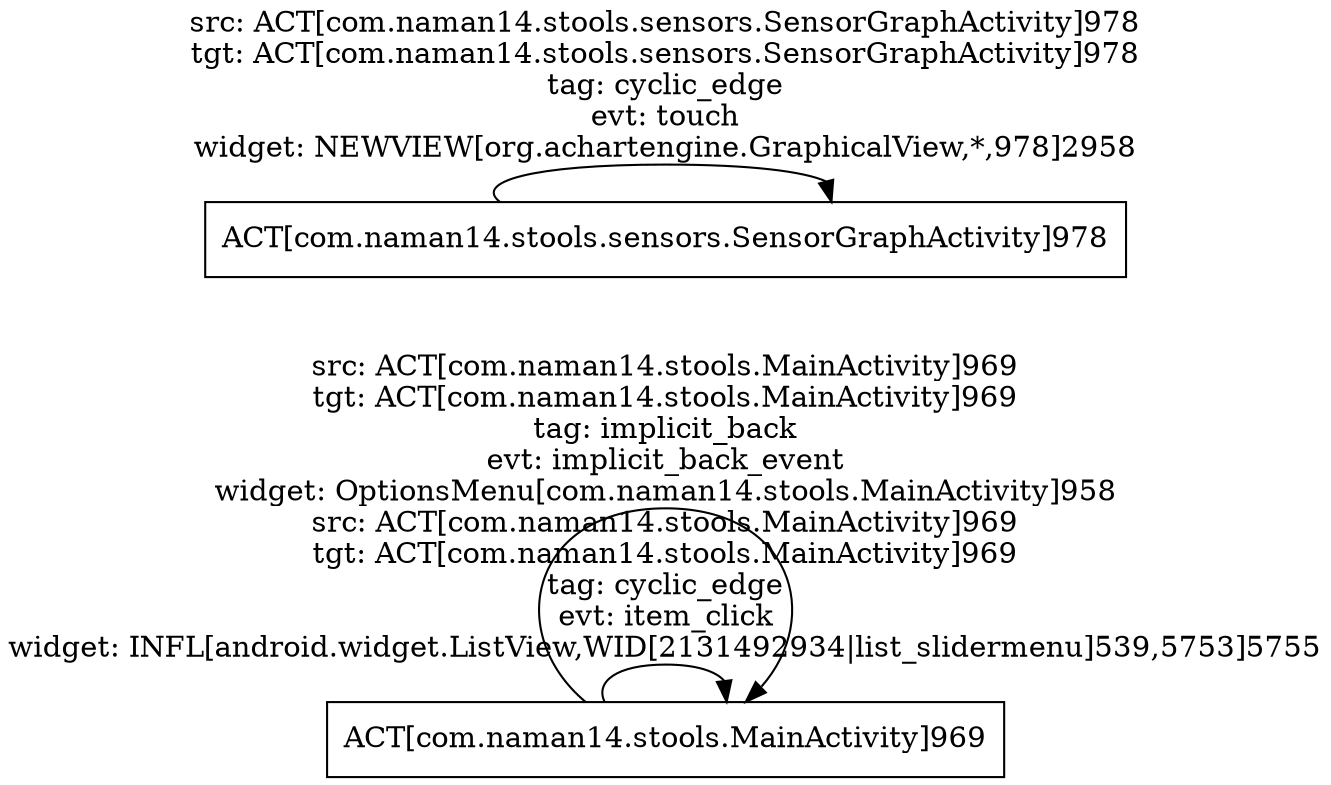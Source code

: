 digraph G {
 rankdir=LR;
 node[shape=box];
 n2 [label="ACT[com.naman14.stools.MainActivity]969"];
 n3 [label="ACT[com.naman14.stools.sensors.SensorGraphActivity]978"];
 n3 -> n3 [label="src: ACT[com.naman14.stools.sensors.SensorGraphActivity]978\ntgt: ACT[com.naman14.stools.sensors.SensorGraphActivity]978\ntag: cyclic_edge\nevt: touch\nwidget: NEWVIEW[org.achartengine.GraphicalView,*,978]2958\n"];
 n2 -> n2 [label="src: ACT[com.naman14.stools.MainActivity]969\ntgt: ACT[com.naman14.stools.MainActivity]969\ntag: cyclic_edge\nevt: item_click\nwidget: INFL[android.widget.ListView,WID[2131492934|list_slidermenu]539,5753]5755\n"];
 n2 -> n2 [label="src: ACT[com.naman14.stools.MainActivity]969\ntgt: ACT[com.naman14.stools.MainActivity]969\ntag: implicit_back\nevt: implicit_back_event\nwidget: OptionsMenu[com.naman14.stools.MainActivity]958\n"];
}